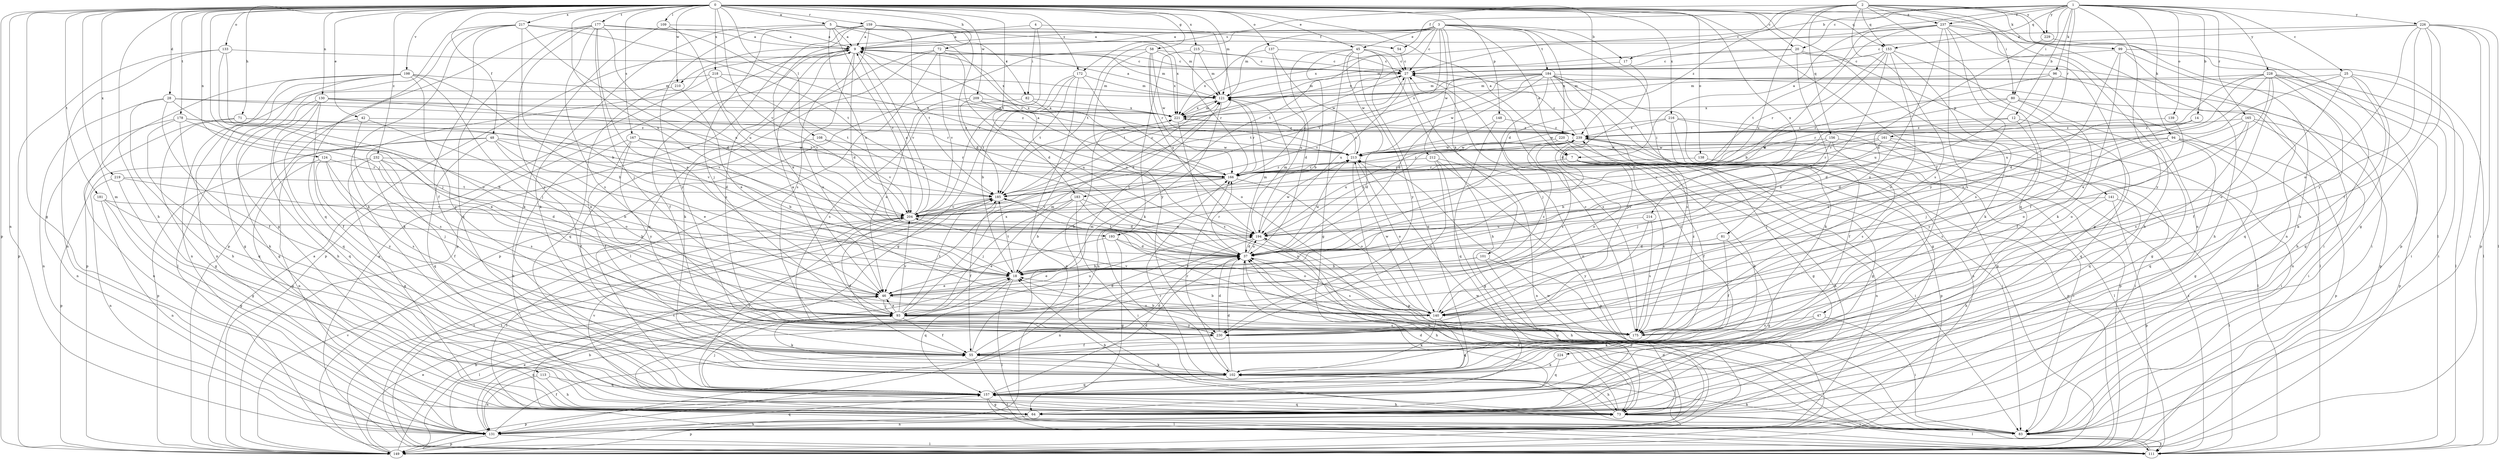 strict digraph  {
0;
1;
2;
3;
4;
5;
7;
9;
12;
14;
17;
18;
20;
25;
27;
28;
37;
42;
45;
46;
47;
48;
54;
55;
58;
64;
71;
72;
73;
80;
81;
82;
83;
93;
94;
96;
99;
101;
102;
108;
109;
111;
113;
121;
124;
130;
131;
133;
137;
138;
139;
140;
141;
148;
149;
153;
156;
157;
159;
161;
165;
166;
167;
172;
175;
177;
178;
181;
183;
184;
185;
193;
194;
198;
204;
209;
210;
212;
213;
214;
215;
216;
217;
218;
219;
220;
221;
224;
226;
228;
229;
230;
232;
237;
239;
0 -> 5  [label=a];
0 -> 7  [label=a];
0 -> 20  [label=c];
0 -> 28  [label=d];
0 -> 37  [label=d];
0 -> 42  [label=e];
0 -> 45  [label=e];
0 -> 47  [label=f];
0 -> 48  [label=f];
0 -> 58  [label=g];
0 -> 64  [label=g];
0 -> 71  [label=h];
0 -> 72  [label=h];
0 -> 73  [label=h];
0 -> 93  [label=j];
0 -> 108  [label=l];
0 -> 109  [label=l];
0 -> 111  [label=l];
0 -> 113  [label=m];
0 -> 121  [label=m];
0 -> 124  [label=n];
0 -> 130  [label=n];
0 -> 131  [label=n];
0 -> 133  [label=o];
0 -> 137  [label=o];
0 -> 138  [label=o];
0 -> 141  [label=p];
0 -> 148  [label=p];
0 -> 149  [label=p];
0 -> 153  [label=q];
0 -> 159  [label=r];
0 -> 167  [label=s];
0 -> 172  [label=s];
0 -> 177  [label=t];
0 -> 178  [label=t];
0 -> 181  [label=t];
0 -> 183  [label=t];
0 -> 193  [label=u];
0 -> 198  [label=v];
0 -> 204  [label=v];
0 -> 209  [label=w];
0 -> 210  [label=w];
0 -> 214  [label=x];
0 -> 215  [label=x];
0 -> 216  [label=x];
0 -> 217  [label=x];
0 -> 218  [label=x];
0 -> 219  [label=x];
0 -> 232  [label=z];
1 -> 7  [label=a];
1 -> 12  [label=b];
1 -> 14  [label=b];
1 -> 17  [label=b];
1 -> 20  [label=c];
1 -> 25  [label=c];
1 -> 54  [label=f];
1 -> 80  [label=i];
1 -> 94  [label=k];
1 -> 96  [label=k];
1 -> 139  [label=o];
1 -> 153  [label=q];
1 -> 161  [label=r];
1 -> 165  [label=r];
1 -> 224  [label=y];
1 -> 226  [label=y];
1 -> 228  [label=y];
1 -> 229  [label=y];
1 -> 237  [label=z];
2 -> 27  [label=c];
2 -> 73  [label=h];
2 -> 80  [label=i];
2 -> 99  [label=k];
2 -> 131  [label=n];
2 -> 153  [label=q];
2 -> 156  [label=q];
2 -> 157  [label=q];
2 -> 172  [label=s];
2 -> 175  [label=s];
2 -> 193  [label=u];
2 -> 229  [label=y];
2 -> 237  [label=z];
2 -> 239  [label=z];
3 -> 7  [label=a];
3 -> 9  [label=a];
3 -> 17  [label=b];
3 -> 27  [label=c];
3 -> 45  [label=e];
3 -> 81  [label=i];
3 -> 101  [label=k];
3 -> 121  [label=m];
3 -> 183  [label=t];
3 -> 184  [label=t];
3 -> 185  [label=t];
3 -> 204  [label=v];
3 -> 210  [label=w];
3 -> 212  [label=w];
3 -> 220  [label=x];
4 -> 9  [label=a];
4 -> 46  [label=e];
4 -> 82  [label=i];
4 -> 204  [label=v];
5 -> 9  [label=a];
5 -> 54  [label=f];
5 -> 82  [label=i];
5 -> 102  [label=k];
5 -> 166  [label=r];
5 -> 194  [label=u];
5 -> 204  [label=v];
5 -> 230  [label=y];
7 -> 55  [label=f];
7 -> 73  [label=h];
7 -> 83  [label=i];
7 -> 102  [label=k];
7 -> 131  [label=n];
7 -> 166  [label=r];
7 -> 175  [label=s];
9 -> 27  [label=c];
9 -> 37  [label=d];
9 -> 55  [label=f];
9 -> 140  [label=o];
9 -> 149  [label=p];
9 -> 175  [label=s];
9 -> 204  [label=v];
9 -> 221  [label=x];
12 -> 157  [label=q];
12 -> 204  [label=v];
12 -> 230  [label=y];
12 -> 239  [label=z];
14 -> 37  [label=d];
14 -> 46  [label=e];
14 -> 239  [label=z];
17 -> 37  [label=d];
17 -> 221  [label=x];
18 -> 46  [label=e];
18 -> 111  [label=l];
18 -> 157  [label=q];
18 -> 185  [label=t];
20 -> 27  [label=c];
20 -> 83  [label=i];
20 -> 102  [label=k];
20 -> 121  [label=m];
20 -> 140  [label=o];
25 -> 64  [label=g];
25 -> 83  [label=i];
25 -> 102  [label=k];
25 -> 121  [label=m];
25 -> 140  [label=o];
25 -> 194  [label=u];
27 -> 121  [label=m];
27 -> 131  [label=n];
27 -> 175  [label=s];
27 -> 185  [label=t];
27 -> 194  [label=u];
28 -> 18  [label=b];
28 -> 55  [label=f];
28 -> 73  [label=h];
28 -> 131  [label=n];
28 -> 166  [label=r];
28 -> 221  [label=x];
37 -> 18  [label=b];
37 -> 73  [label=h];
37 -> 121  [label=m];
37 -> 166  [label=r];
37 -> 175  [label=s];
37 -> 185  [label=t];
37 -> 194  [label=u];
37 -> 213  [label=w];
42 -> 46  [label=e];
42 -> 157  [label=q];
42 -> 175  [label=s];
42 -> 239  [label=z];
45 -> 18  [label=b];
45 -> 27  [label=c];
45 -> 37  [label=d];
45 -> 64  [label=g];
45 -> 73  [label=h];
45 -> 157  [label=q];
45 -> 213  [label=w];
45 -> 230  [label=y];
46 -> 93  [label=j];
46 -> 111  [label=l];
46 -> 140  [label=o];
46 -> 239  [label=z];
47 -> 83  [label=i];
47 -> 102  [label=k];
47 -> 175  [label=s];
48 -> 46  [label=e];
48 -> 131  [label=n];
48 -> 140  [label=o];
48 -> 149  [label=p];
48 -> 157  [label=q];
48 -> 204  [label=v];
48 -> 213  [label=w];
54 -> 27  [label=c];
55 -> 37  [label=d];
55 -> 102  [label=k];
55 -> 111  [label=l];
55 -> 121  [label=m];
58 -> 27  [label=c];
58 -> 149  [label=p];
58 -> 166  [label=r];
58 -> 194  [label=u];
58 -> 213  [label=w];
58 -> 221  [label=x];
58 -> 230  [label=y];
64 -> 149  [label=p];
71 -> 37  [label=d];
71 -> 64  [label=g];
71 -> 131  [label=n];
71 -> 239  [label=z];
72 -> 27  [label=c];
72 -> 37  [label=d];
72 -> 102  [label=k];
72 -> 111  [label=l];
72 -> 121  [label=m];
72 -> 157  [label=q];
72 -> 204  [label=v];
73 -> 18  [label=b];
73 -> 37  [label=d];
73 -> 83  [label=i];
73 -> 111  [label=l];
73 -> 131  [label=n];
73 -> 157  [label=q];
73 -> 166  [label=r];
73 -> 204  [label=v];
80 -> 37  [label=d];
80 -> 55  [label=f];
80 -> 64  [label=g];
80 -> 131  [label=n];
80 -> 166  [label=r];
80 -> 221  [label=x];
81 -> 37  [label=d];
81 -> 55  [label=f];
81 -> 64  [label=g];
82 -> 175  [label=s];
82 -> 194  [label=u];
82 -> 221  [label=x];
83 -> 37  [label=d];
83 -> 102  [label=k];
83 -> 111  [label=l];
83 -> 185  [label=t];
83 -> 194  [label=u];
83 -> 213  [label=w];
93 -> 9  [label=a];
93 -> 37  [label=d];
93 -> 46  [label=e];
93 -> 55  [label=f];
93 -> 102  [label=k];
93 -> 121  [label=m];
93 -> 131  [label=n];
93 -> 175  [label=s];
93 -> 185  [label=t];
93 -> 194  [label=u];
93 -> 204  [label=v];
93 -> 221  [label=x];
93 -> 230  [label=y];
94 -> 64  [label=g];
94 -> 93  [label=j];
94 -> 149  [label=p];
94 -> 157  [label=q];
94 -> 175  [label=s];
94 -> 213  [label=w];
96 -> 121  [label=m];
96 -> 149  [label=p];
96 -> 166  [label=r];
96 -> 204  [label=v];
99 -> 27  [label=c];
99 -> 73  [label=h];
99 -> 83  [label=i];
99 -> 102  [label=k];
99 -> 111  [label=l];
99 -> 140  [label=o];
101 -> 18  [label=b];
101 -> 46  [label=e];
101 -> 73  [label=h];
101 -> 83  [label=i];
102 -> 27  [label=c];
102 -> 37  [label=d];
102 -> 73  [label=h];
102 -> 157  [label=q];
102 -> 166  [label=r];
108 -> 55  [label=f];
108 -> 204  [label=v];
108 -> 213  [label=w];
109 -> 9  [label=a];
109 -> 102  [label=k];
109 -> 194  [label=u];
111 -> 9  [label=a];
111 -> 37  [label=d];
111 -> 185  [label=t];
111 -> 221  [label=x];
111 -> 239  [label=z];
113 -> 73  [label=h];
113 -> 131  [label=n];
113 -> 157  [label=q];
121 -> 9  [label=a];
121 -> 131  [label=n];
121 -> 166  [label=r];
121 -> 221  [label=x];
124 -> 64  [label=g];
124 -> 93  [label=j];
124 -> 166  [label=r];
124 -> 175  [label=s];
124 -> 230  [label=y];
130 -> 55  [label=f];
130 -> 64  [label=g];
130 -> 73  [label=h];
130 -> 157  [label=q];
130 -> 185  [label=t];
130 -> 221  [label=x];
130 -> 239  [label=z];
131 -> 18  [label=b];
131 -> 37  [label=d];
131 -> 46  [label=e];
131 -> 55  [label=f];
131 -> 73  [label=h];
131 -> 111  [label=l];
131 -> 149  [label=p];
131 -> 157  [label=q];
131 -> 213  [label=w];
133 -> 27  [label=c];
133 -> 93  [label=j];
133 -> 131  [label=n];
133 -> 140  [label=o];
133 -> 149  [label=p];
137 -> 27  [label=c];
137 -> 194  [label=u];
137 -> 213  [label=w];
137 -> 221  [label=x];
138 -> 83  [label=i];
138 -> 166  [label=r];
139 -> 140  [label=o];
139 -> 239  [label=z];
140 -> 18  [label=b];
140 -> 102  [label=k];
140 -> 157  [label=q];
140 -> 204  [label=v];
140 -> 213  [label=w];
140 -> 239  [label=z];
141 -> 73  [label=h];
141 -> 111  [label=l];
141 -> 149  [label=p];
141 -> 204  [label=v];
148 -> 37  [label=d];
148 -> 157  [label=q];
148 -> 239  [label=z];
149 -> 9  [label=a];
149 -> 18  [label=b];
149 -> 46  [label=e];
149 -> 185  [label=t];
149 -> 204  [label=v];
153 -> 18  [label=b];
153 -> 27  [label=c];
153 -> 55  [label=f];
153 -> 140  [label=o];
153 -> 166  [label=r];
153 -> 175  [label=s];
153 -> 194  [label=u];
156 -> 18  [label=b];
156 -> 83  [label=i];
156 -> 93  [label=j];
156 -> 175  [label=s];
156 -> 213  [label=w];
157 -> 37  [label=d];
157 -> 64  [label=g];
157 -> 73  [label=h];
157 -> 93  [label=j];
157 -> 111  [label=l];
157 -> 149  [label=p];
157 -> 204  [label=v];
159 -> 9  [label=a];
159 -> 37  [label=d];
159 -> 46  [label=e];
159 -> 93  [label=j];
159 -> 121  [label=m];
159 -> 149  [label=p];
159 -> 175  [label=s];
159 -> 185  [label=t];
159 -> 221  [label=x];
161 -> 83  [label=i];
161 -> 157  [label=q];
161 -> 166  [label=r];
161 -> 204  [label=v];
161 -> 213  [label=w];
165 -> 83  [label=i];
165 -> 93  [label=j];
165 -> 140  [label=o];
165 -> 149  [label=p];
165 -> 175  [label=s];
165 -> 239  [label=z];
166 -> 9  [label=a];
166 -> 18  [label=b];
166 -> 27  [label=c];
166 -> 140  [label=o];
166 -> 185  [label=t];
167 -> 18  [label=b];
167 -> 55  [label=f];
167 -> 73  [label=h];
167 -> 166  [label=r];
167 -> 213  [label=w];
167 -> 230  [label=y];
172 -> 18  [label=b];
172 -> 64  [label=g];
172 -> 121  [label=m];
172 -> 140  [label=o];
172 -> 149  [label=p];
172 -> 185  [label=t];
175 -> 18  [label=b];
175 -> 27  [label=c];
175 -> 185  [label=t];
175 -> 239  [label=z];
177 -> 9  [label=a];
177 -> 46  [label=e];
177 -> 93  [label=j];
177 -> 149  [label=p];
177 -> 157  [label=q];
177 -> 166  [label=r];
177 -> 175  [label=s];
177 -> 194  [label=u];
177 -> 230  [label=y];
178 -> 46  [label=e];
178 -> 102  [label=k];
178 -> 131  [label=n];
178 -> 157  [label=q];
178 -> 204  [label=v];
178 -> 239  [label=z];
181 -> 18  [label=b];
181 -> 64  [label=g];
181 -> 131  [label=n];
181 -> 204  [label=v];
183 -> 18  [label=b];
183 -> 37  [label=d];
183 -> 83  [label=i];
183 -> 93  [label=j];
183 -> 140  [label=o];
183 -> 204  [label=v];
184 -> 37  [label=d];
184 -> 64  [label=g];
184 -> 93  [label=j];
184 -> 102  [label=k];
184 -> 111  [label=l];
184 -> 121  [label=m];
184 -> 149  [label=p];
184 -> 175  [label=s];
184 -> 185  [label=t];
184 -> 204  [label=v];
184 -> 213  [label=w];
184 -> 221  [label=x];
184 -> 230  [label=y];
185 -> 27  [label=c];
185 -> 55  [label=f];
185 -> 204  [label=v];
193 -> 37  [label=d];
193 -> 46  [label=e];
193 -> 64  [label=g];
193 -> 140  [label=o];
194 -> 37  [label=d];
194 -> 73  [label=h];
194 -> 121  [label=m];
194 -> 131  [label=n];
194 -> 213  [label=w];
194 -> 239  [label=z];
198 -> 18  [label=b];
198 -> 64  [label=g];
198 -> 93  [label=j];
198 -> 111  [label=l];
198 -> 121  [label=m];
198 -> 131  [label=n];
198 -> 149  [label=p];
198 -> 230  [label=y];
204 -> 9  [label=a];
204 -> 55  [label=f];
204 -> 83  [label=i];
204 -> 194  [label=u];
209 -> 46  [label=e];
209 -> 185  [label=t];
209 -> 194  [label=u];
209 -> 213  [label=w];
209 -> 221  [label=x];
210 -> 46  [label=e];
210 -> 157  [label=q];
212 -> 64  [label=g];
212 -> 131  [label=n];
212 -> 149  [label=p];
212 -> 166  [label=r];
212 -> 230  [label=y];
213 -> 9  [label=a];
213 -> 140  [label=o];
213 -> 149  [label=p];
213 -> 166  [label=r];
213 -> 221  [label=x];
214 -> 175  [label=s];
214 -> 194  [label=u];
214 -> 230  [label=y];
215 -> 27  [label=c];
215 -> 102  [label=k];
215 -> 121  [label=m];
215 -> 166  [label=r];
216 -> 55  [label=f];
216 -> 111  [label=l];
216 -> 131  [label=n];
216 -> 149  [label=p];
216 -> 213  [label=w];
216 -> 239  [label=z];
217 -> 9  [label=a];
217 -> 18  [label=b];
217 -> 37  [label=d];
217 -> 55  [label=f];
217 -> 64  [label=g];
217 -> 102  [label=k];
217 -> 157  [label=q];
217 -> 185  [label=t];
218 -> 102  [label=k];
218 -> 121  [label=m];
218 -> 131  [label=n];
218 -> 185  [label=t];
218 -> 204  [label=v];
219 -> 37  [label=d];
219 -> 64  [label=g];
219 -> 131  [label=n];
219 -> 185  [label=t];
220 -> 64  [label=g];
220 -> 83  [label=i];
220 -> 149  [label=p];
220 -> 194  [label=u];
220 -> 213  [label=w];
221 -> 121  [label=m];
221 -> 175  [label=s];
221 -> 239  [label=z];
224 -> 102  [label=k];
224 -> 157  [label=q];
226 -> 9  [label=a];
226 -> 27  [label=c];
226 -> 55  [label=f];
226 -> 64  [label=g];
226 -> 83  [label=i];
226 -> 111  [label=l];
226 -> 140  [label=o];
226 -> 149  [label=p];
226 -> 230  [label=y];
228 -> 37  [label=d];
228 -> 46  [label=e];
228 -> 55  [label=f];
228 -> 73  [label=h];
228 -> 83  [label=i];
228 -> 111  [label=l];
228 -> 121  [label=m];
228 -> 157  [label=q];
228 -> 194  [label=u];
228 -> 239  [label=z];
229 -> 37  [label=d];
229 -> 149  [label=p];
230 -> 37  [label=d];
230 -> 55  [label=f];
232 -> 18  [label=b];
232 -> 55  [label=f];
232 -> 64  [label=g];
232 -> 149  [label=p];
232 -> 166  [label=r];
232 -> 175  [label=s];
237 -> 9  [label=a];
237 -> 18  [label=b];
237 -> 64  [label=g];
237 -> 73  [label=h];
237 -> 131  [label=n];
237 -> 140  [label=o];
237 -> 175  [label=s];
237 -> 185  [label=t];
237 -> 221  [label=x];
237 -> 230  [label=y];
239 -> 27  [label=c];
239 -> 64  [label=g];
239 -> 111  [label=l];
239 -> 140  [label=o];
239 -> 149  [label=p];
239 -> 166  [label=r];
239 -> 213  [label=w];
}
